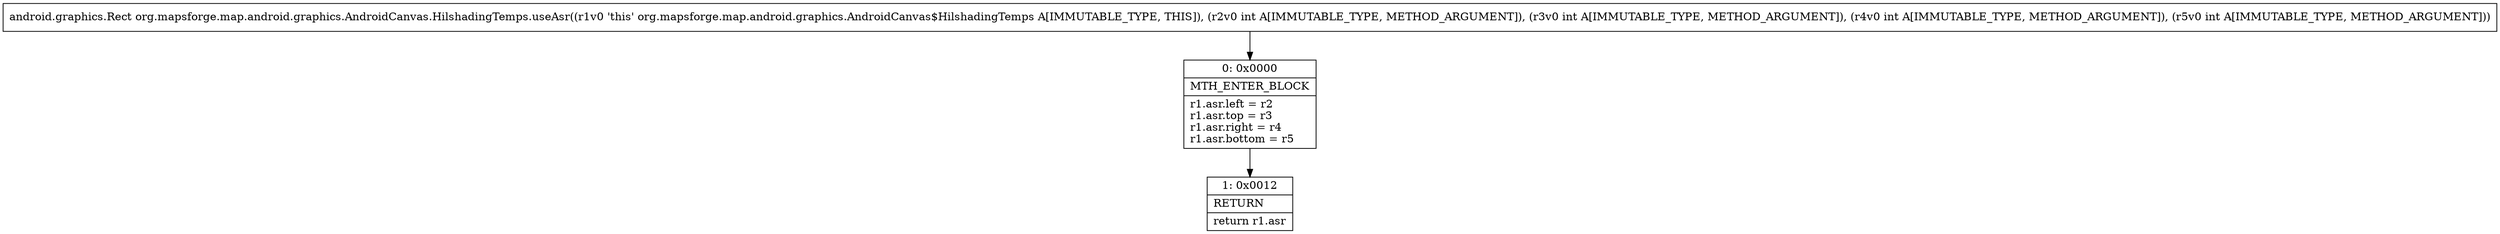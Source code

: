 digraph "CFG fororg.mapsforge.map.android.graphics.AndroidCanvas.HilshadingTemps.useAsr(IIII)Landroid\/graphics\/Rect;" {
Node_0 [shape=record,label="{0\:\ 0x0000|MTH_ENTER_BLOCK\l|r1.asr.left = r2\lr1.asr.top = r3\lr1.asr.right = r4\lr1.asr.bottom = r5\l}"];
Node_1 [shape=record,label="{1\:\ 0x0012|RETURN\l|return r1.asr\l}"];
MethodNode[shape=record,label="{android.graphics.Rect org.mapsforge.map.android.graphics.AndroidCanvas.HilshadingTemps.useAsr((r1v0 'this' org.mapsforge.map.android.graphics.AndroidCanvas$HilshadingTemps A[IMMUTABLE_TYPE, THIS]), (r2v0 int A[IMMUTABLE_TYPE, METHOD_ARGUMENT]), (r3v0 int A[IMMUTABLE_TYPE, METHOD_ARGUMENT]), (r4v0 int A[IMMUTABLE_TYPE, METHOD_ARGUMENT]), (r5v0 int A[IMMUTABLE_TYPE, METHOD_ARGUMENT])) }"];
MethodNode -> Node_0;
Node_0 -> Node_1;
}

